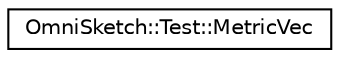 digraph "Graphical Class Hierarchy"
{
 // LATEX_PDF_SIZE
  edge [fontname="Helvetica",fontsize="10",labelfontname="Helvetica",labelfontsize="10"];
  node [fontname="Helvetica",fontsize="10",shape=record];
  rankdir="LR";
  Node0 [label="OmniSketch::Test::MetricVec",height=0.2,width=0.4,color="black", fillcolor="white", style="filled",URL="$class_omni_sketch_1_1_test_1_1_metric_vec.html",tooltip="Metric vector."];
}
